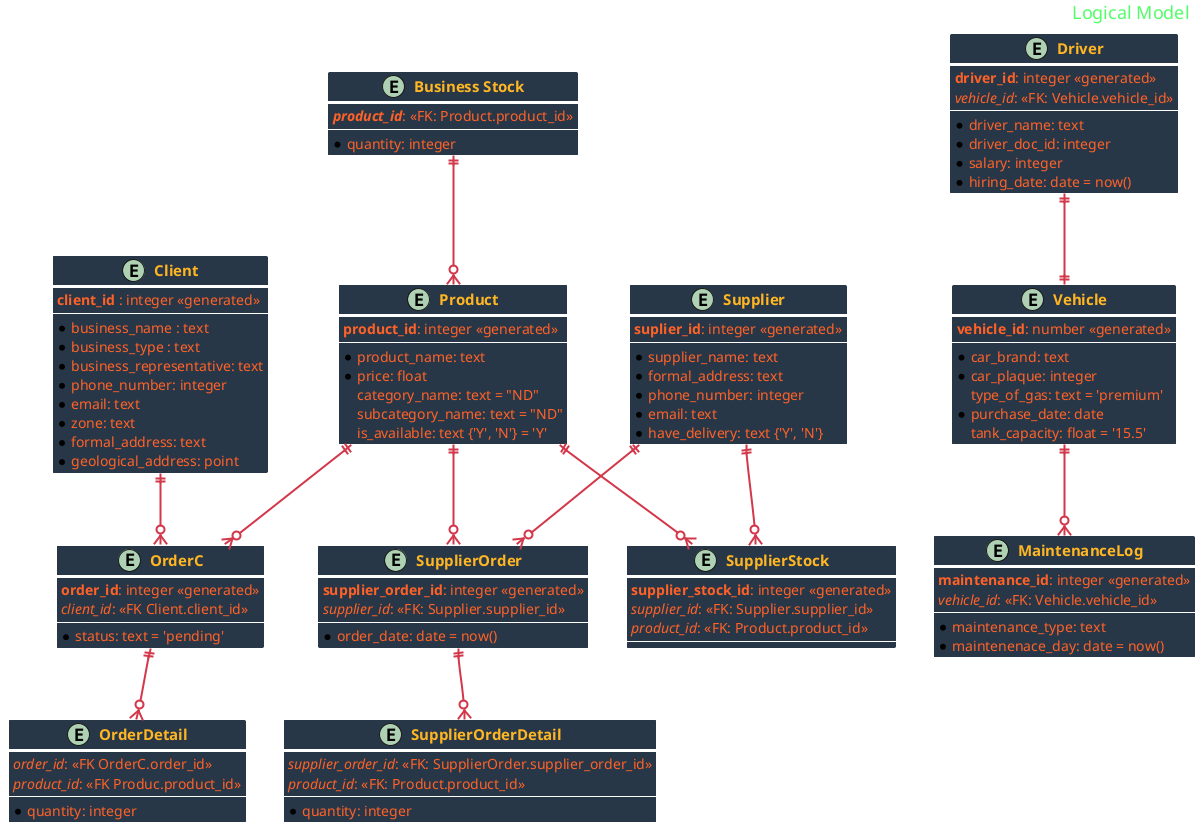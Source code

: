 @startuml Logical Database Model

skinparam BackgroundColor transparent

skinparam HeaderFontColor #52FF69
skinparam HeaderFontSize 18

skinparam ArrowFontSize 15
skinparam ArrowColor D3374A
skinparam ArrowThickness 2
skinparam ArrowFontColor #3FD0C4

skinparam ClassBorderColor white
skinparam ClassBorderThickness 3
skinparam ClassAttributeFontSize 14
skinparam ClassAttributeFontColor FF6127
skinparam ClassBackgroundColor #283747
skinparam ClassFontSize 15
skinparam ClassFontStyle Bold
skinparam ClassFontColor #FFB623


header Logical Model

entity "Client" as Client {
  **client_id** : integer <<generated>>
  --
  *business_name : text
  *business_type : text
  *business_representative: text
  *phone_number: integer
  *email: text
  *zone: text
  *formal_address: text
  *geological_address: point
}

entity "Vehicle" as Vehicle {
    **vehicle_id**: number <<generated>>
    --
    *car_brand: text
    *car_plaque: integer
    type_of_gas: text = 'premium'
    *purchase_date: date
    tank_capacity: float = '15.5' 
}

entity "MaintenanceLog" as MaintenanceLog {
    **maintenance_id**: integer <<generated>>
     //vehicle_id//: <<FK: Vehicle.vehicle_id>> 
    --
    *maintenance_type: text
    *maintenenace_day: date = now()
}

entity "Driver" as Driver {
    **driver_id**: integer <<generated>>
    //vehicle_id//: <<FK: Vehicle.vehicle_id>>
    --
    *driver_name: text
    *driver_doc_id: integer
    *salary: integer
    *hiring_date: date = now()
}

entity "OrderC" as OrderC{
    **order_id**: integer <<generated>>
    //client_id//: <<FK Client.client_id>>
    --
    *status: text = 'pending'
}

entity "OrderDetail" as OrderDetail {
    //order_id//: <<FK OrderC.order_id>>
    //product_id//: <<FK Produc.product_id>>
    --
    *quantity: integer
}

entity "Business Stock" as BusinessStock {
    **//product_id//**: <<FK: Product.product_id>>
    --
    *quantity: integer
}

entity "Supplier" as Supplier {
    **suplier_id**: integer <<generated>>
    --
    *supplier_name: text
    *formal_address: text
    *phone_number: integer
    *email: text
    *have_delivery: text {'Y', 'N'}
}

entity "Product" as Product {
    **product_id**: integer <<generated>>
    --
    *product_name: text
    *price: float
    category_name: text = "ND"
    subcategory_name: text = "ND"
    is_available: text {'Y', 'N'} = 'Y'
}

entity "SupplierStock" as SupplierStock {
    **supplier_stock_id**: integer <<generated>>
    //supplier_id//: <<FK: Supplier.supplier_id>>
    //product_id//: <<FK: Product.product_id>>
    --
}

entity "SupplierOrder" as SupplierOrder {
    **supplier_order_id**: integer <<generated>>
    //supplier_id//: <<FK: Supplier.supplier_id>>
    --
   *order_date: date = now()
}

entity "SupplierOrderDetail" as SupplierOrderDetail {
    //supplier_order_id//: <<FK: SupplierOrder.supplier_order_id>>
    //product_id//: <<FK: Product.product_id>>
    --
    *quantity: integer
}

Driver ||--|| Vehicle
Vehicle ||--o{ MaintenanceLog
Client ||--o{ OrderC
Product ||--o{ OrderC
OrderC ||--o{ OrderDetail
Supplier ||--o{ SupplierOrder
Supplier ||--o{ SupplierStock
Product ||--o{ SupplierStock
Product ||--o{ SupplierOrder
BusinessStock ||--o{ Product
SupplierOrder ||--o{  SupplierOrderDetail

@enduml

